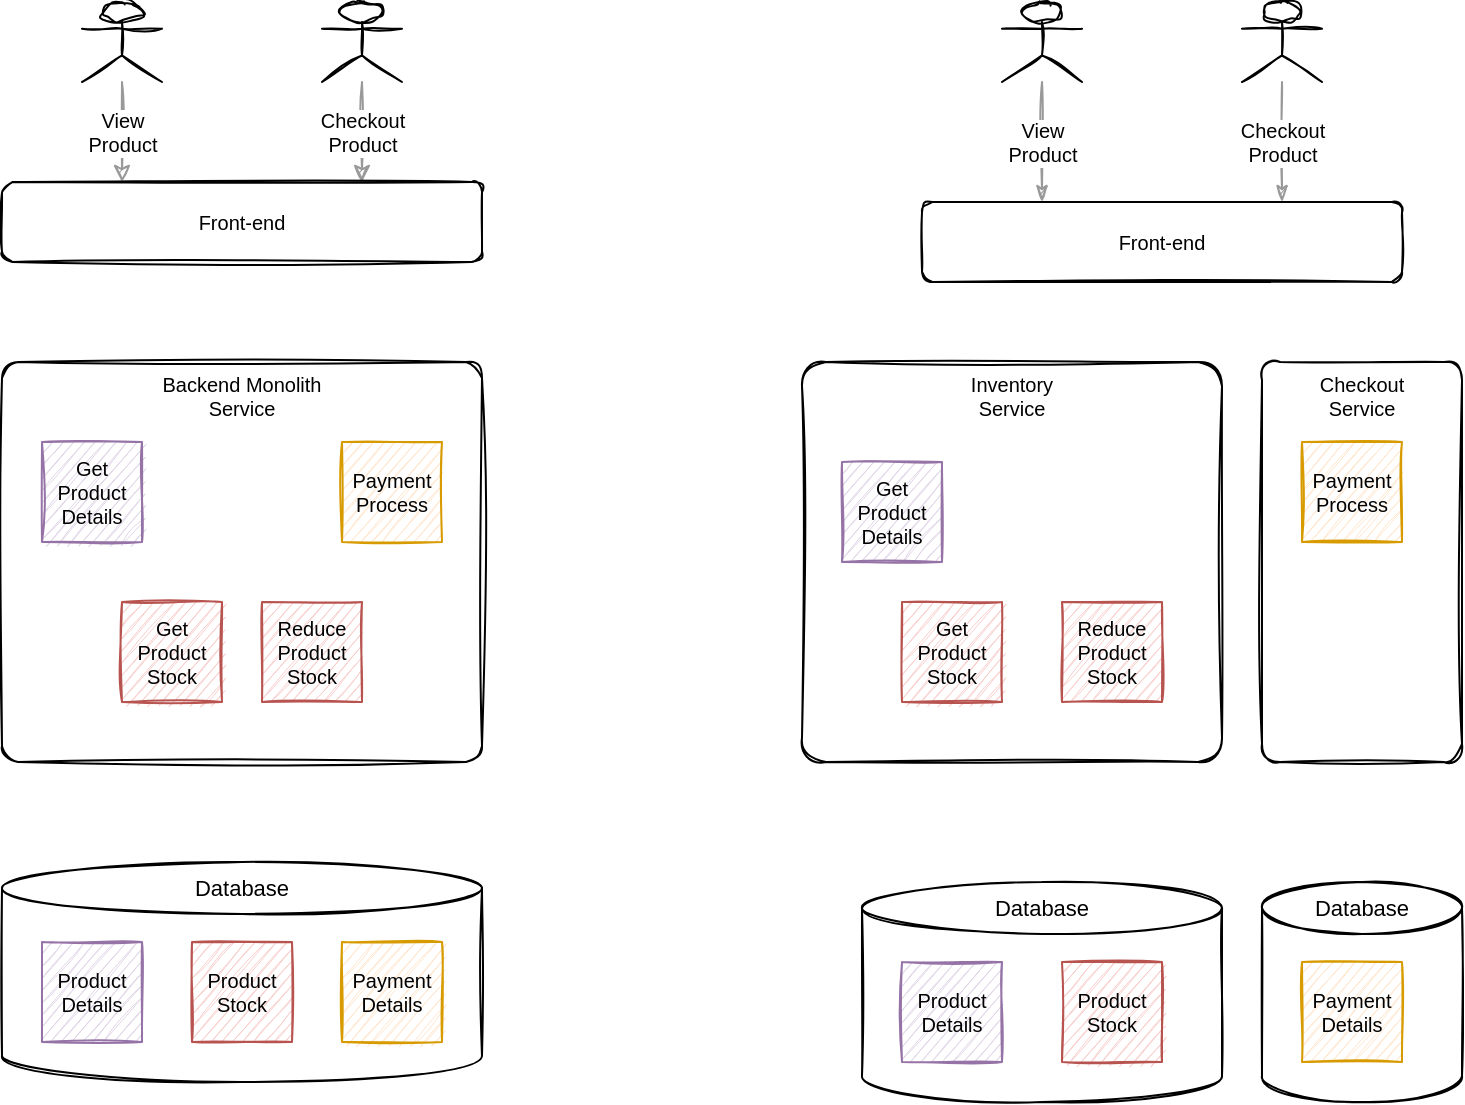 <mxfile version="20.2.3" type="device" pages="2"><diagram id="ICsWG1VGnAP9gsSluvIX" name="01-monolith"><mxGraphModel dx="868" dy="561" grid="1" gridSize="10" guides="1" tooltips="1" connect="1" arrows="1" fold="1" page="1" pageScale="1" pageWidth="1169" pageHeight="827" math="0" shadow="0"><root><mxCell id="0"/><mxCell id="1" parent="0"/><mxCell id="6eMub8b7GdDwbpwDF6zr-32" value="Backend Monolith&lt;br&gt;Service" style="rounded=1;whiteSpace=wrap;html=1;sketch=1;fontFamily=Helvetica;fontSize=10;fontColor=default;strokeColor=default;fillColor=none;arcSize=4;labelPosition=center;verticalLabelPosition=top;align=center;verticalAlign=bottom;spacing=-30;" parent="1" vertex="1"><mxGeometry x="160" y="260" width="240" height="200" as="geometry"/></mxCell><mxCell id="RUk8KJ5ay4m3hZJUR0z4-2" value="Database" style="shape=cylinder3;whiteSpace=wrap;html=1;boundedLbl=1;backgroundOutline=1;size=13;rounded=1;sketch=1;fontFamily=Helvetica;fontSize=11;fontColor=default;strokeColor=default;fillColor=none;labelPosition=center;verticalLabelPosition=top;align=center;verticalAlign=bottom;spacing=-20;" parent="1" vertex="1"><mxGeometry x="790" y="520" width="100" height="110" as="geometry"/></mxCell><mxCell id="6eMub8b7GdDwbpwDF6zr-21" value="Database" style="shape=cylinder3;whiteSpace=wrap;html=1;boundedLbl=1;backgroundOutline=1;size=13;rounded=1;sketch=1;fontFamily=Helvetica;fontSize=11;fontColor=default;strokeColor=default;fillColor=default;labelPosition=center;verticalLabelPosition=top;align=center;verticalAlign=bottom;spacing=-20;" parent="1" vertex="1"><mxGeometry x="160" y="510" width="240" height="110" as="geometry"/></mxCell><mxCell id="RUk8KJ5ay4m3hZJUR0z4-27" value="View&lt;br&gt;Product" style="edgeStyle=orthogonalEdgeStyle;rounded=0;sketch=1;orthogonalLoop=1;jettySize=auto;html=1;entryX=0.25;entryY=0;entryDx=0;entryDy=0;fontSize=10;strokeColor=#999999;" parent="1" source="6eMub8b7GdDwbpwDF6zr-22" target="6eMub8b7GdDwbpwDF6zr-34" edge="1"><mxGeometry relative="1" as="geometry"/></mxCell><mxCell id="6eMub8b7GdDwbpwDF6zr-22" value="" style="shape=umlActor;verticalLabelPosition=top;verticalAlign=bottom;html=1;outlineConnect=0;rounded=1;sketch=1;fontFamily=Helvetica;fontSize=11;fontColor=default;strokeColor=default;fillColor=default;labelPosition=center;align=center;" parent="1" vertex="1"><mxGeometry x="200" y="80" width="40" height="40" as="geometry"/></mxCell><mxCell id="RUk8KJ5ay4m3hZJUR0z4-26" value="Checkout&lt;br style=&quot;font-size: 10px;&quot;&gt;Product" style="edgeStyle=orthogonalEdgeStyle;rounded=0;sketch=1;orthogonalLoop=1;jettySize=auto;html=1;entryX=0.75;entryY=0;entryDx=0;entryDy=0;strokeColor=#999999;fontSize=10;" parent="1" source="6eMub8b7GdDwbpwDF6zr-25" target="6eMub8b7GdDwbpwDF6zr-34" edge="1"><mxGeometry relative="1" as="geometry"/></mxCell><mxCell id="6eMub8b7GdDwbpwDF6zr-25" value="" style="shape=umlActor;verticalLabelPosition=top;verticalAlign=bottom;html=1;outlineConnect=0;rounded=1;sketch=1;fontFamily=Helvetica;fontSize=11;fontColor=default;strokeColor=default;fillColor=default;labelPosition=center;align=center;" parent="1" vertex="1"><mxGeometry x="320" y="80" width="40" height="40" as="geometry"/></mxCell><mxCell id="6eMub8b7GdDwbpwDF6zr-34" value="Front-end" style="rounded=1;whiteSpace=wrap;html=1;sketch=1;fontFamily=Helvetica;fontSize=10;fontColor=default;strokeColor=default;fillColor=none;arcSize=13;" parent="1" vertex="1"><mxGeometry x="160" y="170" width="240" height="40" as="geometry"/></mxCell><mxCell id="6eMub8b7GdDwbpwDF6zr-62" value="Get&lt;br&gt;Product &lt;br&gt;Stock" style="rounded=0;whiteSpace=wrap;html=1;sketch=1;fontFamily=Helvetica;fontSize=10;strokeColor=#b85450;fillColor=#f8cecc;" parent="1" vertex="1"><mxGeometry x="220" y="380" width="50" height="50" as="geometry"/></mxCell><mxCell id="6eMub8b7GdDwbpwDF6zr-63" value="Reduce&lt;br&gt;Product&lt;br&gt;Stock" style="rounded=0;whiteSpace=wrap;html=1;sketch=1;fontFamily=Helvetica;fontSize=10;strokeColor=#b85450;fillColor=#f8cecc;" parent="1" vertex="1"><mxGeometry x="290" y="380" width="50" height="50" as="geometry"/></mxCell><mxCell id="6eMub8b7GdDwbpwDF6zr-64" value="Payment&lt;br&gt;Process" style="rounded=0;whiteSpace=wrap;html=1;sketch=1;fontFamily=Helvetica;fontSize=10;strokeColor=#d79b00;fillColor=#ffe6cc;" parent="1" vertex="1"><mxGeometry x="330" y="300" width="50" height="50" as="geometry"/></mxCell><mxCell id="6eMub8b7GdDwbpwDF6zr-65" value="Get&lt;br&gt;Product&lt;br&gt;Details" style="rounded=0;whiteSpace=wrap;html=1;sketch=1;fontFamily=Helvetica;fontSize=10;strokeColor=#9673a6;fillColor=#e1d5e7;" parent="1" vertex="1"><mxGeometry x="180" y="300" width="50" height="50" as="geometry"/></mxCell><mxCell id="6eMub8b7GdDwbpwDF6zr-66" value="Product&lt;br&gt;Details" style="rounded=0;whiteSpace=wrap;html=1;sketch=1;fontFamily=Helvetica;fontSize=10;strokeColor=#9673a6;fillColor=#e1d5e7;" parent="1" vertex="1"><mxGeometry x="180" y="550" width="50" height="50" as="geometry"/></mxCell><mxCell id="6eMub8b7GdDwbpwDF6zr-67" value="Payment&lt;br&gt;Details" style="rounded=0;whiteSpace=wrap;html=1;sketch=1;fontFamily=Helvetica;fontSize=10;strokeColor=#d79b00;fillColor=#ffe6cc;" parent="1" vertex="1"><mxGeometry x="330" y="550" width="50" height="50" as="geometry"/></mxCell><mxCell id="6eMub8b7GdDwbpwDF6zr-68" value="Product&lt;br&gt;Stock" style="rounded=0;whiteSpace=wrap;html=1;sketch=1;fontFamily=Helvetica;fontSize=10;strokeColor=#b85450;fillColor=#f8cecc;" parent="1" vertex="1"><mxGeometry x="255" y="550" width="50" height="50" as="geometry"/></mxCell><mxCell id="6eMub8b7GdDwbpwDF6zr-69" value="Inventory&lt;br&gt;Service" style="rounded=1;whiteSpace=wrap;html=1;sketch=1;fontFamily=Helvetica;fontSize=10;fontColor=default;strokeColor=default;fillColor=none;spacing=-30;labelPosition=center;verticalLabelPosition=top;align=center;verticalAlign=bottom;arcSize=6;" parent="1" vertex="1"><mxGeometry x="560" y="260" width="210" height="200" as="geometry"/></mxCell><mxCell id="6eMub8b7GdDwbpwDF6zr-70" value="Get&lt;br&gt;Product &lt;br&gt;Stock" style="rounded=0;whiteSpace=wrap;html=1;sketch=1;fontFamily=Helvetica;fontSize=10;strokeColor=#b85450;fillColor=#f8cecc;" parent="1" vertex="1"><mxGeometry x="610" y="380" width="50" height="50" as="geometry"/></mxCell><mxCell id="6eMub8b7GdDwbpwDF6zr-71" value="Get&lt;br&gt;Product&lt;br&gt;Details" style="rounded=0;whiteSpace=wrap;html=1;sketch=1;fontFamily=Helvetica;fontSize=10;strokeColor=#9673a6;fillColor=#e1d5e7;" parent="1" vertex="1"><mxGeometry x="580" y="310" width="50" height="50" as="geometry"/></mxCell><mxCell id="6eMub8b7GdDwbpwDF6zr-72" value="Checkout&lt;br&gt;Service" style="rounded=1;whiteSpace=wrap;html=1;sketch=1;fontFamily=Helvetica;fontSize=10;fontColor=default;strokeColor=default;fillColor=none;labelPosition=center;verticalLabelPosition=top;align=center;verticalAlign=bottom;spacing=-30;arcSize=9;" parent="1" vertex="1"><mxGeometry x="790" y="260" width="100" height="200" as="geometry"/></mxCell><mxCell id="6eMub8b7GdDwbpwDF6zr-73" value="Reduce&lt;br&gt;Product&lt;br&gt;Stock" style="rounded=0;whiteSpace=wrap;html=1;sketch=1;fontFamily=Helvetica;fontSize=10;strokeColor=#b85450;fillColor=#f8cecc;" parent="1" vertex="1"><mxGeometry x="690" y="380" width="50" height="50" as="geometry"/></mxCell><mxCell id="6eMub8b7GdDwbpwDF6zr-74" value="Payment&lt;br&gt;Process" style="rounded=0;whiteSpace=wrap;html=1;sketch=1;fontFamily=Helvetica;fontSize=10;strokeColor=#d79b00;fillColor=#ffe6cc;" parent="1" vertex="1"><mxGeometry x="810" y="300" width="50" height="50" as="geometry"/></mxCell><mxCell id="6eMub8b7GdDwbpwDF6zr-75" value="Database" style="shape=cylinder3;whiteSpace=wrap;html=1;boundedLbl=1;backgroundOutline=1;size=13;rounded=1;sketch=1;fontFamily=Helvetica;fontSize=11;fontColor=default;strokeColor=default;fillColor=none;labelPosition=center;verticalLabelPosition=top;align=center;verticalAlign=bottom;spacing=-20;" parent="1" vertex="1"><mxGeometry x="590" y="520" width="180" height="110" as="geometry"/></mxCell><mxCell id="6eMub8b7GdDwbpwDF6zr-76" value="Product&lt;br&gt;Details" style="rounded=0;whiteSpace=wrap;html=1;sketch=1;fontFamily=Helvetica;fontSize=10;strokeColor=#9673a6;fillColor=#e1d5e7;" parent="1" vertex="1"><mxGeometry x="610" y="560" width="50" height="50" as="geometry"/></mxCell><mxCell id="6eMub8b7GdDwbpwDF6zr-77" value="Payment&lt;br&gt;Details" style="rounded=0;whiteSpace=wrap;html=1;sketch=1;fontFamily=Helvetica;fontSize=10;strokeColor=#d79b00;fillColor=#ffe6cc;" parent="1" vertex="1"><mxGeometry x="810" y="560" width="50" height="50" as="geometry"/></mxCell><mxCell id="6eMub8b7GdDwbpwDF6zr-78" value="Product&lt;br&gt;Stock" style="rounded=0;whiteSpace=wrap;html=1;sketch=1;fontFamily=Helvetica;fontSize=10;strokeColor=#b85450;fillColor=#f8cecc;" parent="1" vertex="1"><mxGeometry x="690" y="560" width="50" height="50" as="geometry"/></mxCell><mxCell id="RUk8KJ5ay4m3hZJUR0z4-7" value="View&lt;br&gt;Product" style="edgeStyle=orthogonalEdgeStyle;shape=connector;rounded=0;sketch=1;orthogonalLoop=1;jettySize=auto;html=1;entryX=0.25;entryY=0;entryDx=0;entryDy=0;labelBackgroundColor=default;fontFamily=Helvetica;fontSize=10;fontColor=default;endArrow=classicThin;endFill=1;strokeColor=#999999;" parent="1" source="RUk8KJ5ay4m3hZJUR0z4-8" target="RUk8KJ5ay4m3hZJUR0z4-11" edge="1"><mxGeometry relative="1" as="geometry"/></mxCell><mxCell id="RUk8KJ5ay4m3hZJUR0z4-8" value="" style="shape=umlActor;verticalLabelPosition=top;verticalAlign=bottom;html=1;outlineConnect=0;rounded=1;sketch=1;fontFamily=Helvetica;fontSize=11;fontColor=default;strokeColor=default;fillColor=default;labelPosition=center;align=center;" parent="1" vertex="1"><mxGeometry x="660" y="80" width="40" height="40" as="geometry"/></mxCell><mxCell id="RUk8KJ5ay4m3hZJUR0z4-9" value="Checkout&lt;br&gt;Product" style="edgeStyle=orthogonalEdgeStyle;shape=connector;rounded=0;sketch=1;orthogonalLoop=1;jettySize=auto;html=1;entryX=0.75;entryY=0;entryDx=0;entryDy=0;labelBackgroundColor=default;fontFamily=Helvetica;fontSize=10;fontColor=default;endArrow=classicThin;endFill=1;strokeColor=#999999;" parent="1" source="RUk8KJ5ay4m3hZJUR0z4-10" target="RUk8KJ5ay4m3hZJUR0z4-11" edge="1"><mxGeometry relative="1" as="geometry"/></mxCell><mxCell id="RUk8KJ5ay4m3hZJUR0z4-10" value="" style="shape=umlActor;verticalLabelPosition=top;verticalAlign=bottom;html=1;outlineConnect=0;rounded=1;sketch=1;fontFamily=Helvetica;fontSize=11;fontColor=default;strokeColor=default;fillColor=default;labelPosition=center;align=center;" parent="1" vertex="1"><mxGeometry x="780" y="80" width="40" height="40" as="geometry"/></mxCell><mxCell id="RUk8KJ5ay4m3hZJUR0z4-11" value="Front-end" style="rounded=1;whiteSpace=wrap;html=1;sketch=1;fontFamily=Helvetica;fontSize=10;fontColor=default;strokeColor=default;fillColor=none;arcSize=13;" parent="1" vertex="1"><mxGeometry x="620" y="180" width="240" height="40" as="geometry"/></mxCell></root></mxGraphModel></diagram><diagram id="1a1dyBBALP2SU01Fsjom" name="differences"><mxGraphModel dx="868" dy="561" grid="1" gridSize="10" guides="1" tooltips="1" connect="1" arrows="1" fold="1" page="1" pageScale="1" pageWidth="1169" pageHeight="827" math="0" shadow="0"><root><mxCell id="0"/><mxCell id="1" parent="0"/><mxCell id="piW0CLnQN2-6iKiSQIqd-26" value="Monolith" style="rounded=0;whiteSpace=wrap;html=1;fontSize=10;fillColor=none;dashed=1;verticalAlign=top;labelPosition=center;verticalLabelPosition=bottom;align=center;" parent="1" vertex="1"><mxGeometry x="180" y="160" width="220" height="240" as="geometry"/></mxCell><mxCell id="piW0CLnQN2-6iKiSQIqd-27" value="Distributed Monolith" style="rounded=0;whiteSpace=wrap;html=1;fontSize=10;fillColor=none;dashed=1;verticalAlign=top;labelPosition=center;verticalLabelPosition=bottom;align=center;" parent="1" vertex="1"><mxGeometry x="420" y="160" width="240" height="240" as="geometry"/></mxCell><mxCell id="piW0CLnQN2-6iKiSQIqd-28" value="Microservices" style="rounded=0;whiteSpace=wrap;html=1;fontSize=10;fillColor=none;dashed=1;verticalAlign=top;labelPosition=center;verticalLabelPosition=bottom;align=center;" parent="1" vertex="1"><mxGeometry x="680" y="160" width="240" height="240" as="geometry"/></mxCell><mxCell id="piW0CLnQN2-6iKiSQIqd-16" value="Microservice&amp;nbsp;A" style="rounded=1;whiteSpace=wrap;html=1;sketch=1;fontFamily=Helvetica;fontSize=10;strokeColor=#36393d;fillColor=#eeeeee;arcSize=6;labelPosition=center;verticalLabelPosition=bottom;align=center;verticalAlign=top;spacing=0;horizontal=1;spacingBottom=0;" parent="1" vertex="1"><mxGeometry x="700" y="190" width="80" height="170" as="geometry"/></mxCell><mxCell id="ONlj0BmBMGKYPJiuMG2m-1" value="Back-end &lt;br&gt;Service" style="rounded=1;whiteSpace=wrap;html=1;sketch=1;fontFamily=Helvetica;fontSize=10;strokeColor=#36393d;fillColor=#eeeeee;arcSize=4;labelPosition=center;verticalLabelPosition=bottom;align=center;verticalAlign=top;spacing=0;" parent="1" vertex="1"><mxGeometry x="200" y="200" width="180" height="160" as="geometry"/></mxCell><mxCell id="ONlj0BmBMGKYPJiuMG2m-4" value="Process&lt;br&gt;File A" style="rounded=0;whiteSpace=wrap;html=1;sketch=1;fontFamily=Helvetica;fontSize=10;strokeColor=#d79b00;fillColor=#ffe6cc;fillStyle=solid;" parent="1" vertex="1"><mxGeometry x="210" y="310" width="60" height="40" as="geometry"/></mxCell><mxCell id="qabIZPq1L3Nq3kcL6_U6-3" value="File A" style="edgeStyle=orthogonalEdgeStyle;rounded=1;orthogonalLoop=1;jettySize=auto;html=1;exitX=0.25;exitY=1;exitDx=0;exitDy=0;entryX=0.5;entryY=0;entryDx=0;entryDy=0;sketch=1;strokeColor=#999999;" parent="1" source="ONlj0BmBMGKYPJiuMG2m-5" target="ONlj0BmBMGKYPJiuMG2m-4" edge="1"><mxGeometry relative="1" as="geometry"/></mxCell><mxCell id="piW0CLnQN2-6iKiSQIqd-5" value="File B" style="edgeStyle=orthogonalEdgeStyle;rounded=1;sketch=1;orthogonalLoop=1;jettySize=auto;html=1;exitX=0.75;exitY=1;exitDx=0;exitDy=0;entryX=0.5;entryY=0;entryDx=0;entryDy=0;strokeColor=#999999;" parent="1" source="ONlj0BmBMGKYPJiuMG2m-5" target="qabIZPq1L3Nq3kcL6_U6-2" edge="1"><mxGeometry relative="1" as="geometry"/></mxCell><mxCell id="ONlj0BmBMGKYPJiuMG2m-5" value="Receive&lt;br&gt;Files" style="rounded=0;whiteSpace=wrap;html=1;sketch=1;fontFamily=Helvetica;fontSize=10;strokeColor=#6c8ebf;fillColor=#dae8fc;fillStyle=solid;" parent="1" vertex="1"><mxGeometry x="260" y="220" width="60" height="40" as="geometry"/></mxCell><mxCell id="qabIZPq1L3Nq3kcL6_U6-2" value="Process&lt;br&gt;File B" style="rounded=0;whiteSpace=wrap;html=1;sketch=1;fontFamily=Helvetica;fontSize=10;strokeColor=#82b366;fillColor=#d5e8d4;fillStyle=solid;" parent="1" vertex="1"><mxGeometry x="310" y="310" width="60" height="40" as="geometry"/></mxCell><mxCell id="piW0CLnQN2-6iKiSQIqd-17" value="Microservice B" style="rounded=1;whiteSpace=wrap;html=1;sketch=1;fontFamily=Helvetica;fontSize=10;strokeColor=#36393d;fillColor=#eeeeee;arcSize=9;labelPosition=center;verticalLabelPosition=bottom;align=center;verticalAlign=top;spacing=0;horizontal=1;spacingBottom=0;" parent="1" vertex="1"><mxGeometry x="820" y="190" width="80" height="170" as="geometry"/></mxCell><mxCell id="piW0CLnQN2-6iKiSQIqd-18" value="Process&lt;br&gt;A" style="rounded=0;whiteSpace=wrap;html=1;sketch=1;fontFamily=Helvetica;fontSize=10;strokeColor=#d79b00;fillColor=#ffe6cc;fillStyle=solid;" parent="1" vertex="1"><mxGeometry x="710" y="310" width="60" height="40" as="geometry"/></mxCell><mxCell id="piW0CLnQN2-6iKiSQIqd-20" value="File A" style="edgeStyle=orthogonalEdgeStyle;rounded=1;sketch=1;orthogonalLoop=1;jettySize=auto;html=1;exitX=0.5;exitY=1;exitDx=0;exitDy=0;entryX=0.5;entryY=0;entryDx=0;entryDy=0;fontSize=9;strokeColor=#999999;" parent="1" source="piW0CLnQN2-6iKiSQIqd-19" target="piW0CLnQN2-6iKiSQIqd-18" edge="1"><mxGeometry relative="1" as="geometry"/></mxCell><mxCell id="piW0CLnQN2-6iKiSQIqd-19" value="Receive&lt;br&gt;Files" style="rounded=0;whiteSpace=wrap;html=1;sketch=1;fontFamily=Helvetica;fontSize=10;strokeColor=#6c8ebf;fillColor=#dae8fc;fillStyle=solid;" parent="1" vertex="1"><mxGeometry x="710" y="210" width="60" height="40" as="geometry"/></mxCell><mxCell id="piW0CLnQN2-6iKiSQIqd-21" value="Process&lt;br&gt;B" style="rounded=0;whiteSpace=wrap;html=1;sketch=1;fontFamily=Helvetica;fontSize=10;strokeColor=#82b366;fillColor=#d5e8d4;fillStyle=solid;" parent="1" vertex="1"><mxGeometry x="830" y="310" width="60" height="40" as="geometry"/></mxCell><mxCell id="piW0CLnQN2-6iKiSQIqd-23" value="File B" style="edgeStyle=orthogonalEdgeStyle;rounded=1;sketch=1;orthogonalLoop=1;jettySize=auto;html=1;fontSize=9;strokeColor=#999999;" parent="1" source="piW0CLnQN2-6iKiSQIqd-22" target="piW0CLnQN2-6iKiSQIqd-21" edge="1"><mxGeometry relative="1" as="geometry"/></mxCell><mxCell id="piW0CLnQN2-6iKiSQIqd-22" value="Receive&lt;br&gt;Files" style="rounded=0;whiteSpace=wrap;html=1;sketch=1;fontFamily=Helvetica;fontSize=10;strokeColor=#6c8ebf;fillColor=#dae8fc;fillStyle=solid;" parent="1" vertex="1"><mxGeometry x="830" y="210" width="60" height="40" as="geometry"/></mxCell><mxCell id="piW0CLnQN2-6iKiSQIqd-12" value="Microservice&amp;nbsp;A" style="rounded=1;whiteSpace=wrap;html=1;sketch=1;fontFamily=Helvetica;fontSize=10;strokeColor=#36393d;fillColor=#eeeeee;arcSize=11;labelPosition=center;verticalLabelPosition=bottom;align=center;verticalAlign=top;spacing=0;horizontal=1;spacingBottom=0;" parent="1" vertex="1"><mxGeometry x="440" y="290" width="80" height="70" as="geometry"/></mxCell><mxCell id="piW0CLnQN2-6iKiSQIqd-7" value="Process&lt;br&gt;File A" style="rounded=0;whiteSpace=wrap;html=1;sketch=1;fontFamily=Helvetica;fontSize=10;strokeColor=#d79b00;fillColor=#ffe6cc;fillStyle=solid;" parent="1" vertex="1"><mxGeometry x="450" y="310" width="60" height="40" as="geometry"/></mxCell><mxCell id="piW0CLnQN2-6iKiSQIqd-14" value="Microservice B" style="rounded=1;whiteSpace=wrap;html=1;sketch=1;fontFamily=Helvetica;fontSize=10;strokeColor=#36393d;fillColor=#eeeeee;arcSize=11;labelPosition=center;verticalLabelPosition=bottom;align=center;verticalAlign=top;spacing=0;horizontal=1;spacingBottom=0;" parent="1" vertex="1"><mxGeometry x="560" y="290" width="80" height="70" as="geometry"/></mxCell><mxCell id="piW0CLnQN2-6iKiSQIqd-13" value="Process&lt;br&gt;File B" style="rounded=0;whiteSpace=wrap;html=1;sketch=1;fontFamily=Helvetica;fontSize=10;strokeColor=#82b366;fillColor=#d5e8d4;fillStyle=solid;" parent="1" vertex="1"><mxGeometry x="570" y="310" width="60" height="40" as="geometry"/></mxCell><mxCell id="piW0CLnQN2-6iKiSQIqd-15" value="Microservice" style="rounded=1;whiteSpace=wrap;html=1;sketch=1;fontFamily=Helvetica;fontSize=10;strokeColor=#36393d;fillColor=#eeeeee;arcSize=11;labelPosition=center;verticalLabelPosition=top;align=center;verticalAlign=bottom;spacing=0;horizontal=1;spacingBottom=0;" parent="1" vertex="1"><mxGeometry x="500" y="180" width="80" height="70" as="geometry"/></mxCell><mxCell id="eqZNlNGy4fCc0DAy-PRg-5" value="File A" style="edgeStyle=orthogonalEdgeStyle;rounded=1;orthogonalLoop=1;jettySize=auto;html=1;exitX=0.25;exitY=1;exitDx=0;exitDy=0;entryX=0.5;entryY=0;entryDx=0;entryDy=0;fontSize=10;strokeColor=#999999;" edge="1" parent="1" source="piW0CLnQN2-6iKiSQIqd-10" target="piW0CLnQN2-6iKiSQIqd-7"><mxGeometry relative="1" as="geometry"/></mxCell><mxCell id="eqZNlNGy4fCc0DAy-PRg-6" value="File B" style="edgeStyle=orthogonalEdgeStyle;rounded=1;orthogonalLoop=1;jettySize=auto;html=1;exitX=0.75;exitY=1;exitDx=0;exitDy=0;entryX=0.5;entryY=0;entryDx=0;entryDy=0;fontSize=10;strokeColor=#999999;" edge="1" parent="1" source="piW0CLnQN2-6iKiSQIqd-10" target="piW0CLnQN2-6iKiSQIqd-13"><mxGeometry relative="1" as="geometry"/></mxCell><mxCell id="piW0CLnQN2-6iKiSQIqd-10" value="Receive&lt;br&gt;Files" style="rounded=0;whiteSpace=wrap;html=1;sketch=1;fontFamily=Helvetica;fontSize=10;strokeColor=#6c8ebf;fillColor=#dae8fc;fillStyle=solid;" parent="1" vertex="1"><mxGeometry x="510" y="200" width="60" height="40" as="geometry"/></mxCell></root></mxGraphModel></diagram></mxfile>